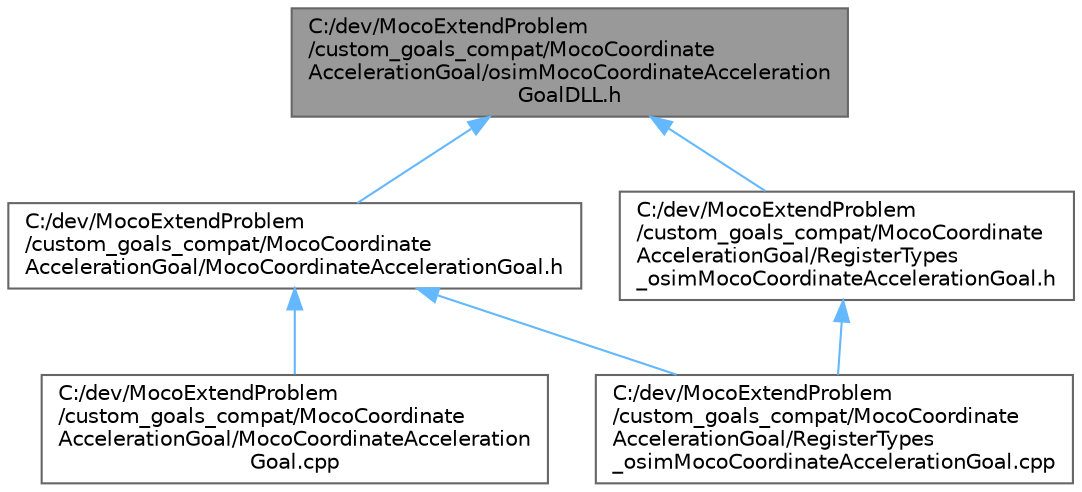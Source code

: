 digraph "C:/dev/MocoExtendProblem/custom_goals_compat/MocoCoordinateAccelerationGoal/osimMocoCoordinateAccelerationGoalDLL.h"
{
 // LATEX_PDF_SIZE
  bgcolor="transparent";
  edge [fontname=Helvetica,fontsize=10,labelfontname=Helvetica,labelfontsize=10];
  node [fontname=Helvetica,fontsize=10,shape=box,height=0.2,width=0.4];
  Node1 [id="Node000001",label="C:/dev/MocoExtendProblem\l/custom_goals_compat/MocoCoordinate\lAccelerationGoal/osimMocoCoordinateAcceleration\lGoalDLL.h",height=0.2,width=0.4,color="gray40", fillcolor="grey60", style="filled", fontcolor="black",tooltip=" "];
  Node1 -> Node2 [id="edge1_Node000001_Node000002",dir="back",color="steelblue1",style="solid",tooltip=" "];
  Node2 [id="Node000002",label="C:/dev/MocoExtendProblem\l/custom_goals_compat/MocoCoordinate\lAccelerationGoal/MocoCoordinateAccelerationGoal.h",height=0.2,width=0.4,color="grey40", fillcolor="white", style="filled",URL="$compat_2_moco_coordinate_acceleration_goal_2_moco_coordinate_acceleration_goal_8h.html",tooltip=" "];
  Node2 -> Node3 [id="edge2_Node000002_Node000003",dir="back",color="steelblue1",style="solid",tooltip=" "];
  Node3 [id="Node000003",label="C:/dev/MocoExtendProblem\l/custom_goals_compat/MocoCoordinate\lAccelerationGoal/MocoCoordinateAcceleration\lGoal.cpp",height=0.2,width=0.4,color="grey40", fillcolor="white", style="filled",URL="$compat_2_moco_coordinate_acceleration_goal_2_moco_coordinate_acceleration_goal_8cpp.html",tooltip=" "];
  Node2 -> Node4 [id="edge3_Node000002_Node000004",dir="back",color="steelblue1",style="solid",tooltip=" "];
  Node4 [id="Node000004",label="C:/dev/MocoExtendProblem\l/custom_goals_compat/MocoCoordinate\lAccelerationGoal/RegisterTypes\l_osimMocoCoordinateAccelerationGoal.cpp",height=0.2,width=0.4,color="grey40", fillcolor="white", style="filled",URL="$compat_2_moco_coordinate_acceleration_goal_2_register_types__osim_moco_coordinate_acceleration_goal_8cpp.html",tooltip=" "];
  Node1 -> Node5 [id="edge4_Node000001_Node000005",dir="back",color="steelblue1",style="solid",tooltip=" "];
  Node5 [id="Node000005",label="C:/dev/MocoExtendProblem\l/custom_goals_compat/MocoCoordinate\lAccelerationGoal/RegisterTypes\l_osimMocoCoordinateAccelerationGoal.h",height=0.2,width=0.4,color="grey40", fillcolor="white", style="filled",URL="$compat_2_moco_coordinate_acceleration_goal_2_register_types__osim_moco_coordinate_acceleration_goal_8h.html",tooltip=" "];
  Node5 -> Node4 [id="edge5_Node000005_Node000004",dir="back",color="steelblue1",style="solid",tooltip=" "];
}

